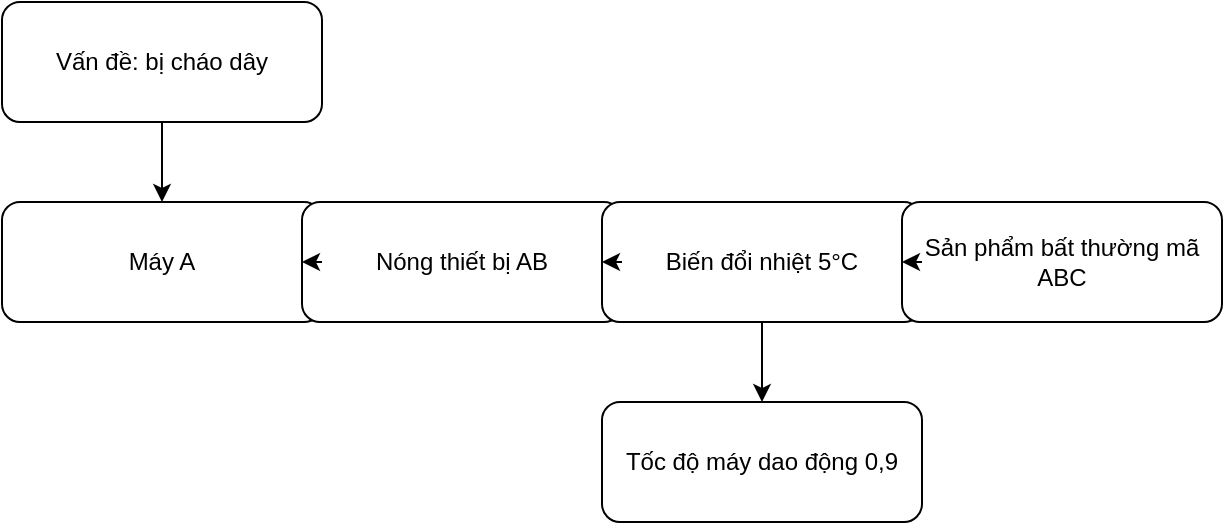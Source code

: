<mxfile>
  <diagram name="Diagram">
    <mxGraphModel dx="1400" dy="1400" grid="1" gridSize="10" guides="1" tooltips="1" connect="1" arrows="1" fold="1" page="1" pageScale="1" pageWidth="850" pageHeight="1100" math="0" shadow="0">
      <root>
        <mxCell id="0" />
        <mxCell id="root" parent="0" />
        <mxCell id="cell1" value="Vấn đề: bị cháo dây" style="rounded=1;whiteSpace=wrap;html=1;" vertex="1" parent="root">
          <mxGeometry x="100" y="50" width="160" height="60" as="geometry" />
        </mxCell>
        <mxCell id="cell2" value="Máy A" style="rounded=1;whiteSpace=wrap;html=1;" vertex="1" parent="root">
          <mxGeometry x="100" y="150" width="160" height="60" as="geometry" />
        </mxCell>
        <mxCell id="cell3" value="Nóng thiết bị AB" style="rounded=1;whiteSpace=wrap;html=1;" vertex="1" parent="root">
          <mxGeometry x="250" y="150" width="160" height="60" as="geometry" />
        </mxCell>
        <mxCell id="cell4" value="Biến đổi nhiệt 5°C" style="rounded=1;whiteSpace=wrap;html=1;" vertex="1" parent="root">
          <mxGeometry x="400" y="150" width="160" height="60" as="geometry" />
        </mxCell>
        <mxCell id="cell5" value="Sản phẩm bất thường mã ABC" style="rounded=1;whiteSpace=wrap;html=1;" vertex="1" parent="root">
          <mxGeometry x="550" y="150" width="160" height="60" as="geometry" />
        </mxCell>
        <mxCell id="cell6" value="Tốc độ máy dao động 0,9" style="rounded=1;whiteSpace=wrap;html=1;" vertex="1" parent="root">
          <mxGeometry x="400" y="250" width="160" height="60" as="geometry" />
        </mxCell>
        <mxCell id="edge1" edge="1" parent="root" source="cell1" target="cell2">
          <mxGeometry relative="1" as="geometry" />
        </mxCell>
        <mxCell id="edge2" edge="1" parent="root" source="cell2" target="cell3">
          <mxGeometry relative="1" as="geometry" />
        </mxCell>
        <mxCell id="edge3" edge="1" parent="root" source="cell3" target="cell4">
          <mxGeometry relative="1" as="geometry" />
        </mxCell>
        <mxCell id="edge4" edge="1" parent="root" source="cell4" target="cell5">
          <mxGeometry relative="1" as="geometry" />
        </mxCell>
        <mxCell id="edge5" edge="1" parent="root" source="cell4" target="cell6">
          <mxGeometry relative="1" as="geometry" />
        </mxCell>
      </root>
    </mxGraphModel>
  </diagram>
</mxfile>
